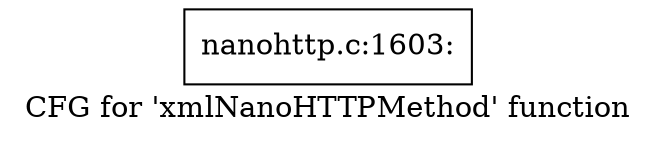 digraph "CFG for 'xmlNanoHTTPMethod' function" {
	label="CFG for 'xmlNanoHTTPMethod' function";

	Node0x43fb950 [shape=record,label="{nanohttp.c:1603:}"];
}
